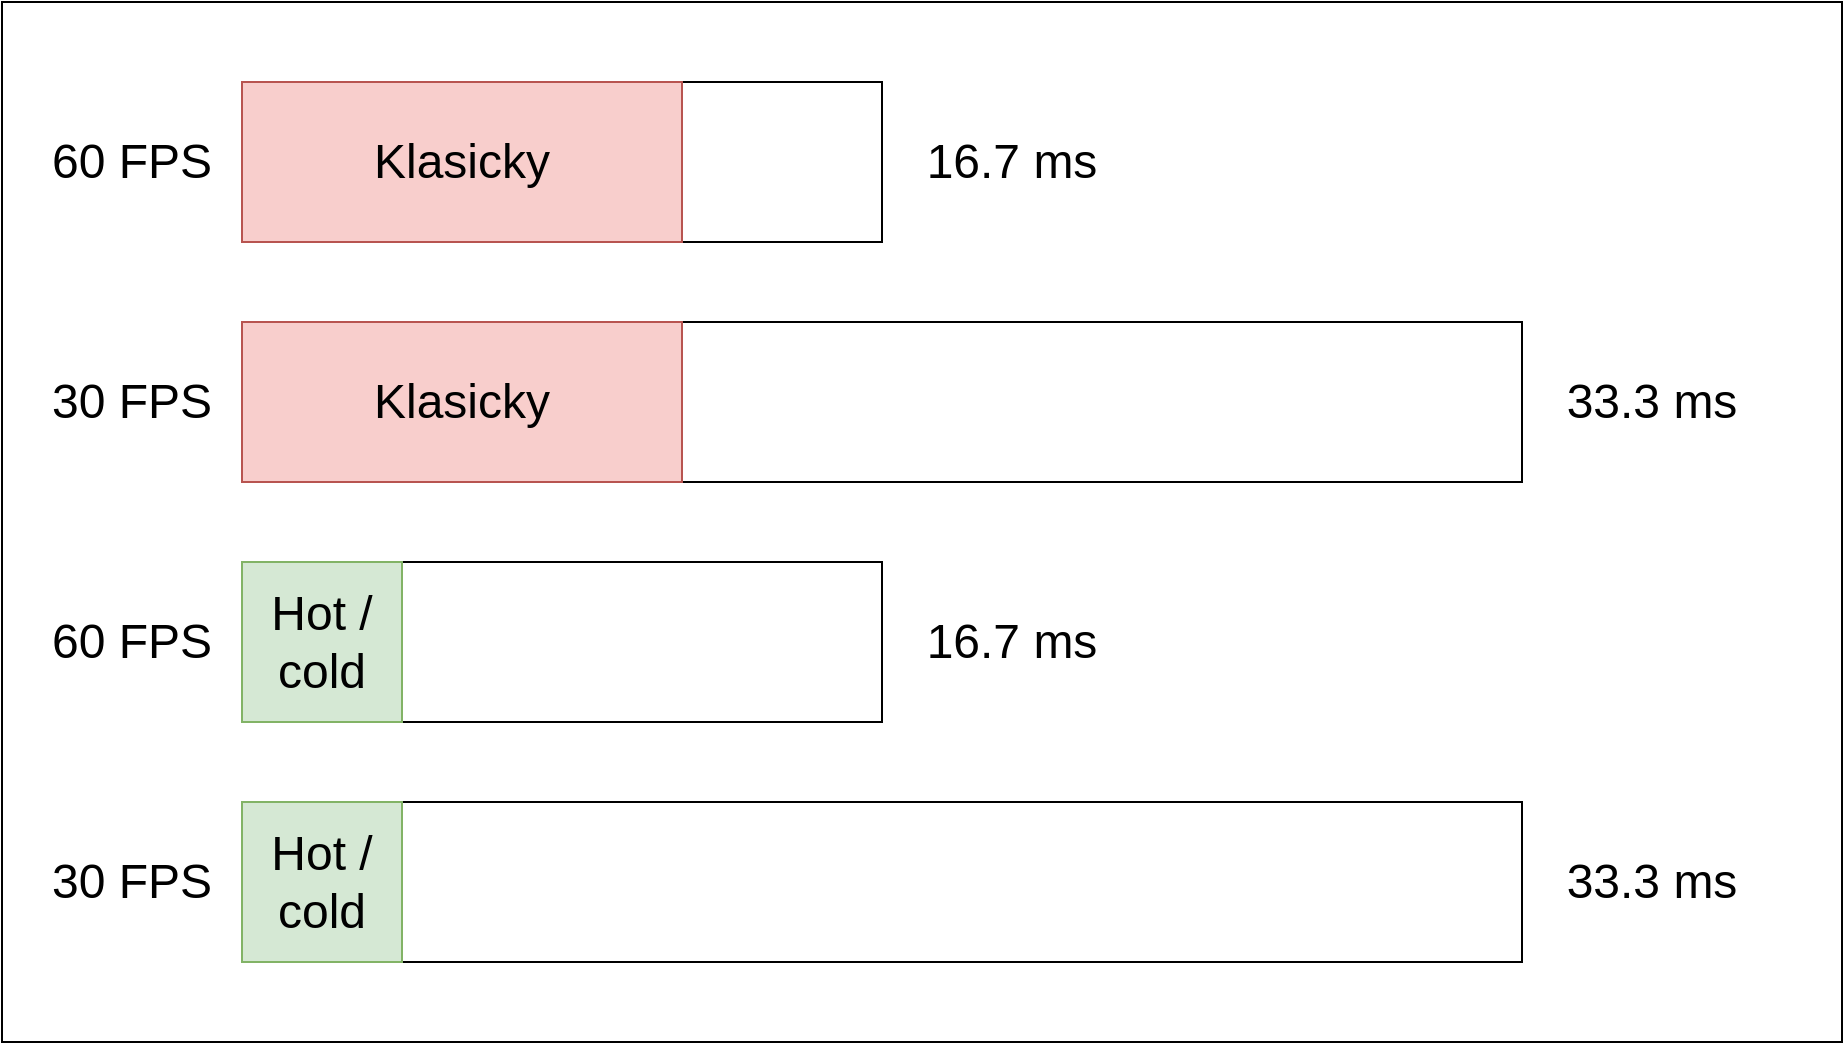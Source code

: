 <mxfile version="21.2.3" type="device">
  <diagram name="Page-1" id="f2aoDl4vujUzpxstvdfi">
    <mxGraphModel dx="1562" dy="869" grid="1" gridSize="10" guides="1" tooltips="1" connect="1" arrows="1" fold="1" page="1" pageScale="1" pageWidth="850" pageHeight="1100" math="0" shadow="0">
      <root>
        <mxCell id="0" />
        <mxCell id="1" parent="0" />
        <mxCell id="QLSXVDOtCDKFrYNuUUgi-1" value="" style="rounded=0;whiteSpace=wrap;html=1;" vertex="1" parent="1">
          <mxGeometry x="200" y="240" width="320" height="80" as="geometry" />
        </mxCell>
        <mxCell id="QLSXVDOtCDKFrYNuUUgi-2" value="" style="rounded=0;whiteSpace=wrap;html=1;" vertex="1" parent="1">
          <mxGeometry x="200" y="360" width="320" height="80" as="geometry" />
        </mxCell>
        <mxCell id="QLSXVDOtCDKFrYNuUUgi-3" value="" style="rounded=0;whiteSpace=wrap;html=1;" vertex="1" parent="1">
          <mxGeometry x="200" y="360" width="640" height="80" as="geometry" />
        </mxCell>
        <mxCell id="QLSXVDOtCDKFrYNuUUgi-4" value="60 FPS" style="text;html=1;strokeColor=none;fillColor=none;align=center;verticalAlign=middle;whiteSpace=wrap;rounded=0;fontSize=24;" vertex="1" parent="1">
          <mxGeometry x="100" y="265" width="90" height="30" as="geometry" />
        </mxCell>
        <mxCell id="QLSXVDOtCDKFrYNuUUgi-5" value="30 FPS" style="text;html=1;strokeColor=none;fillColor=none;align=center;verticalAlign=middle;whiteSpace=wrap;rounded=0;fontSize=24;" vertex="1" parent="1">
          <mxGeometry x="100" y="385" width="90" height="30" as="geometry" />
        </mxCell>
        <mxCell id="QLSXVDOtCDKFrYNuUUgi-6" value="" style="rounded=0;whiteSpace=wrap;html=1;" vertex="1" parent="1">
          <mxGeometry x="200" y="480" width="320" height="80" as="geometry" />
        </mxCell>
        <mxCell id="QLSXVDOtCDKFrYNuUUgi-7" value="" style="rounded=0;whiteSpace=wrap;html=1;" vertex="1" parent="1">
          <mxGeometry x="200" y="600" width="320" height="80" as="geometry" />
        </mxCell>
        <mxCell id="QLSXVDOtCDKFrYNuUUgi-8" value="" style="rounded=0;whiteSpace=wrap;html=1;" vertex="1" parent="1">
          <mxGeometry x="200" y="600" width="640" height="80" as="geometry" />
        </mxCell>
        <mxCell id="QLSXVDOtCDKFrYNuUUgi-9" value="60 FPS" style="text;html=1;strokeColor=none;fillColor=none;align=center;verticalAlign=middle;whiteSpace=wrap;rounded=0;fontSize=24;" vertex="1" parent="1">
          <mxGeometry x="100" y="505" width="90" height="30" as="geometry" />
        </mxCell>
        <mxCell id="QLSXVDOtCDKFrYNuUUgi-10" value="30 FPS" style="text;html=1;strokeColor=none;fillColor=none;align=center;verticalAlign=middle;whiteSpace=wrap;rounded=0;fontSize=24;" vertex="1" parent="1">
          <mxGeometry x="100" y="625" width="90" height="30" as="geometry" />
        </mxCell>
        <mxCell id="QLSXVDOtCDKFrYNuUUgi-11" value="16.7 ms" style="text;html=1;strokeColor=none;fillColor=none;align=center;verticalAlign=middle;whiteSpace=wrap;rounded=0;fontSize=24;" vertex="1" parent="1">
          <mxGeometry x="540" y="265" width="90" height="30" as="geometry" />
        </mxCell>
        <mxCell id="QLSXVDOtCDKFrYNuUUgi-12" value="33.3 ms" style="text;html=1;strokeColor=none;fillColor=none;align=center;verticalAlign=middle;whiteSpace=wrap;rounded=0;fontSize=24;" vertex="1" parent="1">
          <mxGeometry x="860" y="385" width="90" height="30" as="geometry" />
        </mxCell>
        <mxCell id="QLSXVDOtCDKFrYNuUUgi-13" value="16.7 ms" style="text;html=1;strokeColor=none;fillColor=none;align=center;verticalAlign=middle;whiteSpace=wrap;rounded=0;fontSize=24;" vertex="1" parent="1">
          <mxGeometry x="540" y="505" width="90" height="30" as="geometry" />
        </mxCell>
        <mxCell id="QLSXVDOtCDKFrYNuUUgi-14" value="33.3 ms" style="text;html=1;strokeColor=none;fillColor=none;align=center;verticalAlign=middle;whiteSpace=wrap;rounded=0;fontSize=24;" vertex="1" parent="1">
          <mxGeometry x="860" y="625" width="90" height="30" as="geometry" />
        </mxCell>
        <mxCell id="QLSXVDOtCDKFrYNuUUgi-16" value="Klasicky" style="rounded=0;whiteSpace=wrap;html=1;fillColor=#f8cecc;strokeColor=#b85450;fontSize=24;" vertex="1" parent="1">
          <mxGeometry x="200" y="240" width="220" height="80" as="geometry" />
        </mxCell>
        <mxCell id="QLSXVDOtCDKFrYNuUUgi-17" value="Hot /&lt;br&gt;cold" style="rounded=0;whiteSpace=wrap;html=1;fillColor=#d5e8d4;strokeColor=#82b366;fontSize=24;" vertex="1" parent="1">
          <mxGeometry x="200" y="480" width="80" height="80" as="geometry" />
        </mxCell>
        <mxCell id="QLSXVDOtCDKFrYNuUUgi-18" value="" style="rounded=0;whiteSpace=wrap;html=1;fillColor=#f8cecc;strokeColor=#b85450;" vertex="1" parent="1">
          <mxGeometry x="200" y="360" width="220" height="80" as="geometry" />
        </mxCell>
        <mxCell id="QLSXVDOtCDKFrYNuUUgi-19" value="" style="rounded=0;whiteSpace=wrap;html=1;fillColor=#d5e8d4;strokeColor=#82b366;" vertex="1" parent="1">
          <mxGeometry x="200" y="600" width="80" height="80" as="geometry" />
        </mxCell>
        <mxCell id="QLSXVDOtCDKFrYNuUUgi-20" value="Klasicky" style="rounded=0;whiteSpace=wrap;html=1;fillColor=#f8cecc;strokeColor=#b85450;fontSize=24;" vertex="1" parent="1">
          <mxGeometry x="200" y="360" width="220" height="80" as="geometry" />
        </mxCell>
        <mxCell id="QLSXVDOtCDKFrYNuUUgi-21" value="Hot /&lt;br&gt;cold" style="rounded=0;whiteSpace=wrap;html=1;fillColor=#d5e8d4;strokeColor=#82b366;fontSize=24;" vertex="1" parent="1">
          <mxGeometry x="200" y="600" width="80" height="80" as="geometry" />
        </mxCell>
        <mxCell id="QLSXVDOtCDKFrYNuUUgi-22" value="" style="rounded=0;whiteSpace=wrap;html=1;fillColor=none;" vertex="1" parent="1">
          <mxGeometry x="80" y="200" width="920" height="520" as="geometry" />
        </mxCell>
      </root>
    </mxGraphModel>
  </diagram>
</mxfile>
